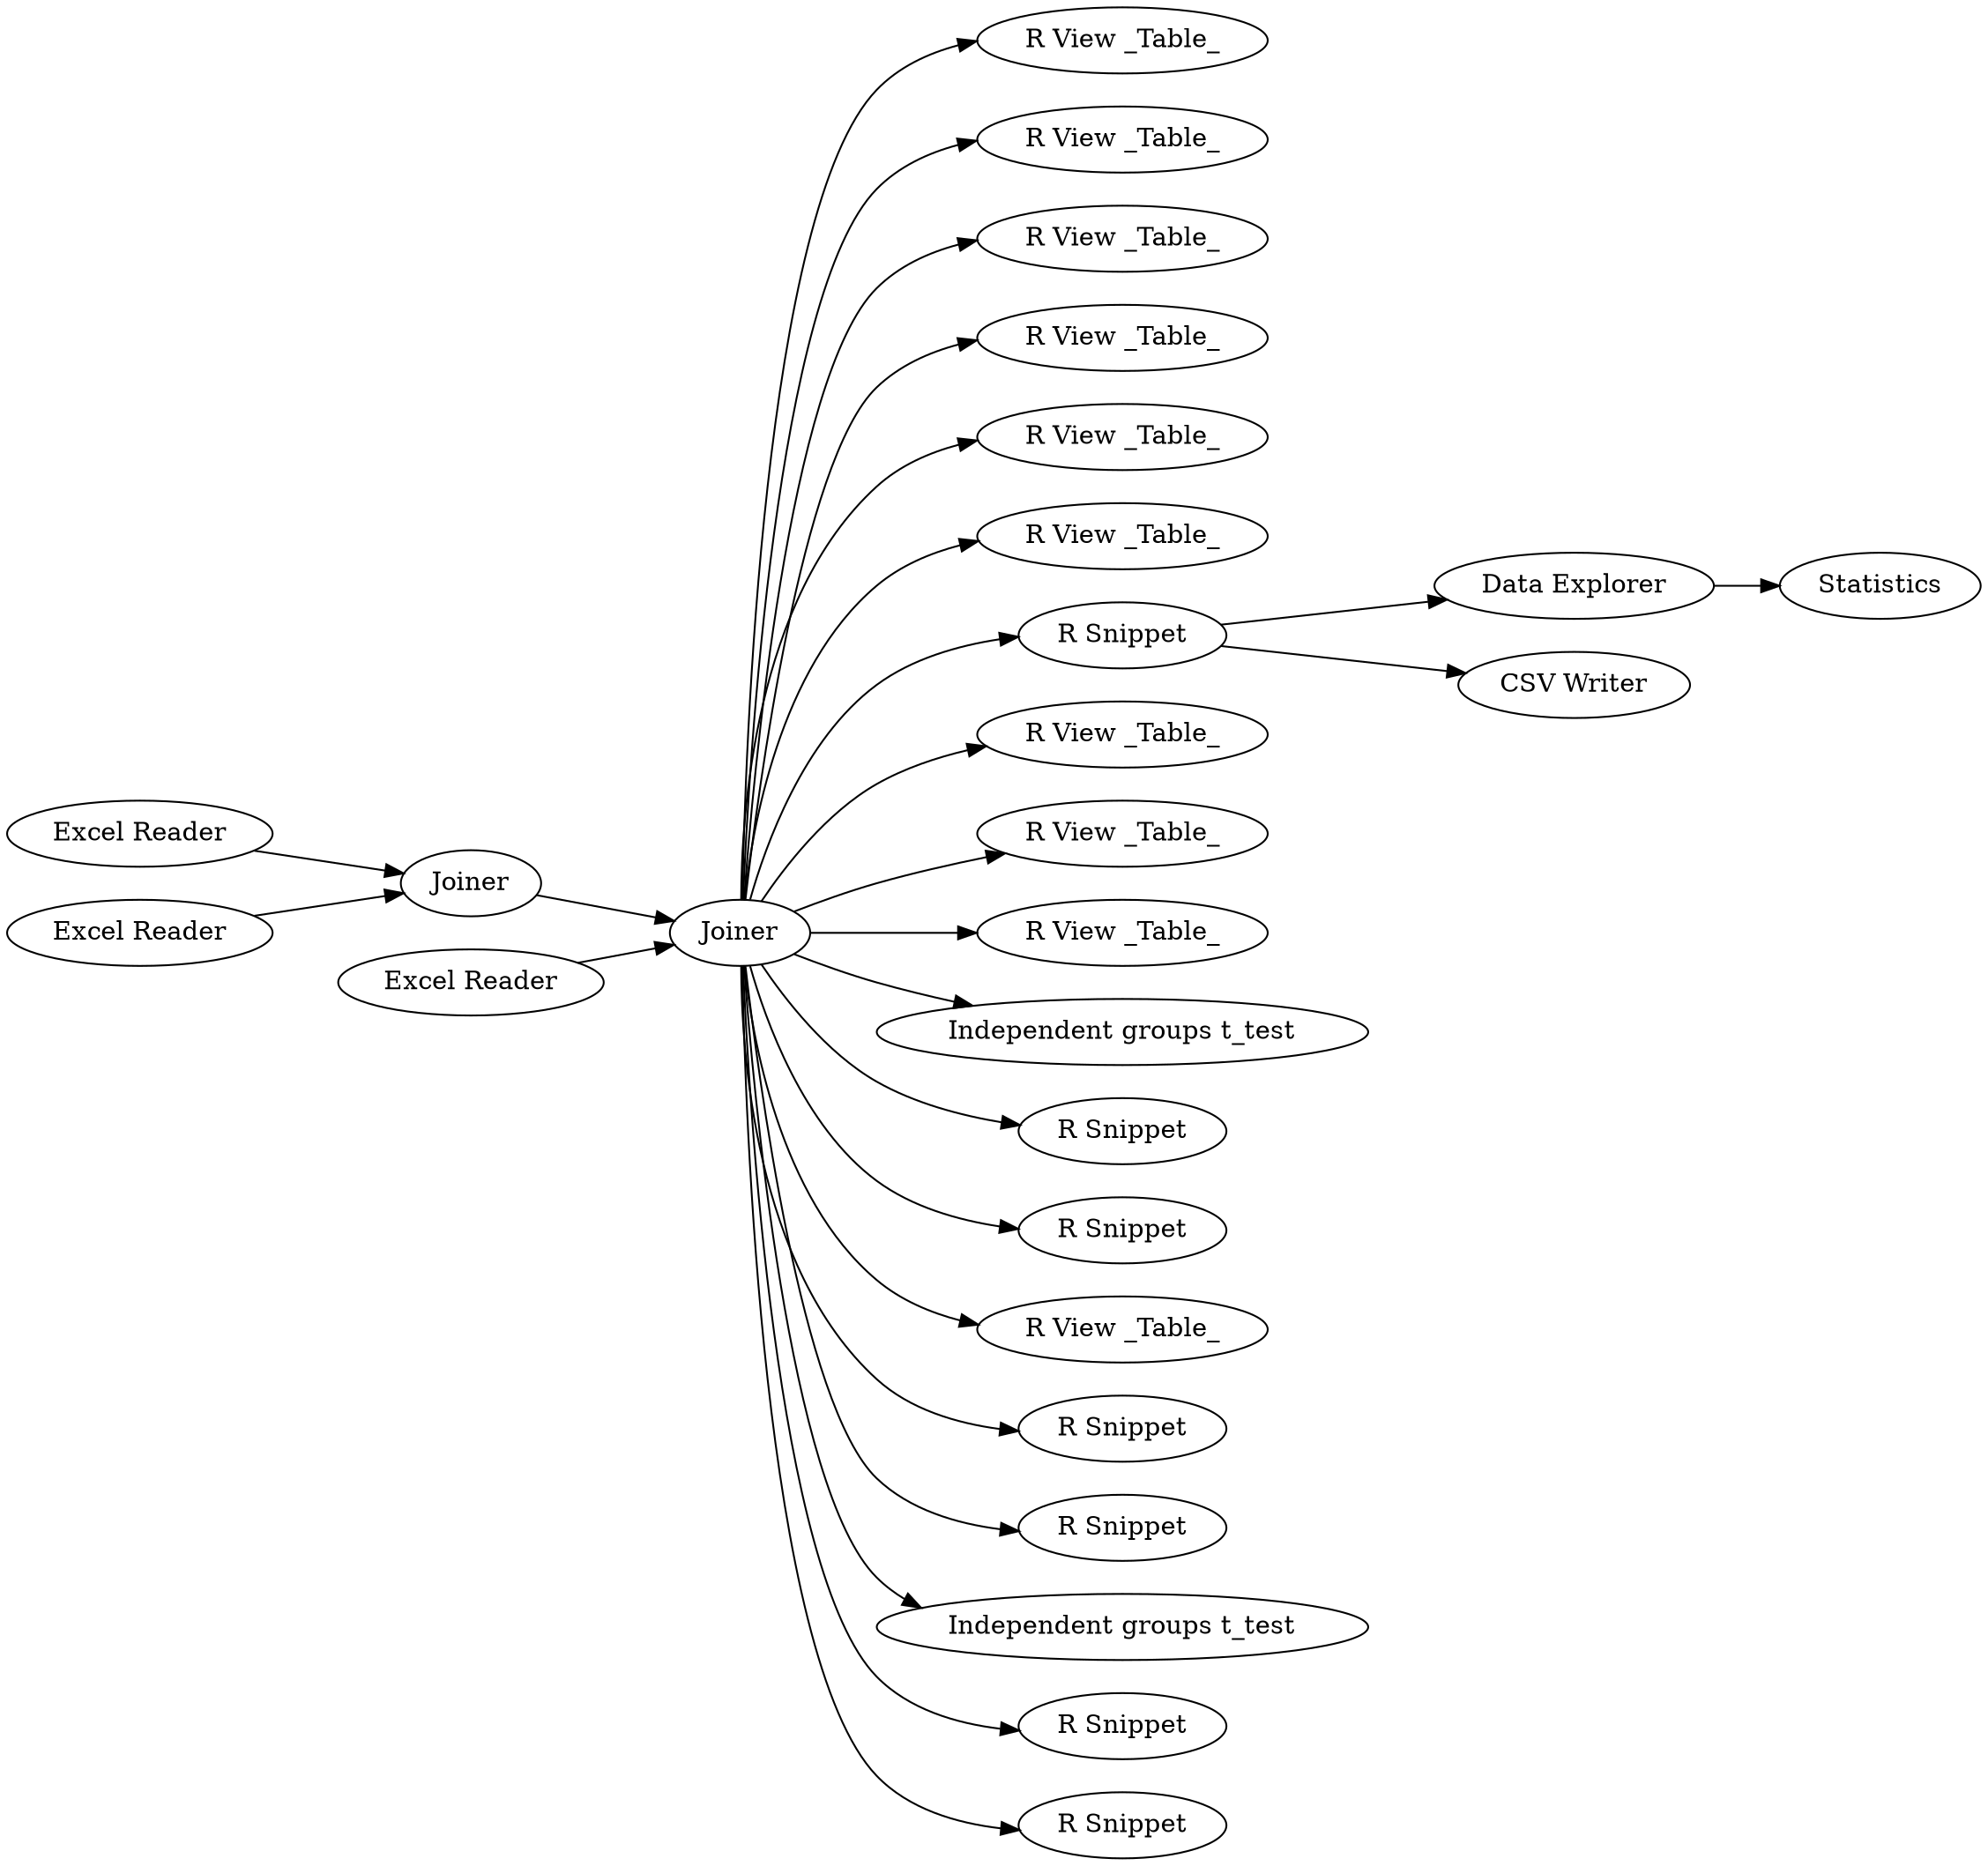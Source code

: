 digraph {
	1 [label="Excel Reader"]
	2 [label="Excel Reader"]
	3 [label="Excel Reader"]
	4 [label=Joiner]
	5 [label=Joiner]
	6 [label="Data Explorer"]
	14 [label="R View _Table_"]
	15 [label="R View _Table_"]
	16 [label="R View _Table_"]
	17 [label="R View _Table_"]
	18 [label="R View _Table_"]
	19 [label="R View _Table_"]
	20 [label=Statistics]
	21 [label="R Snippet"]
	22 [label="R View _Table_"]
	23 [label="R View _Table_"]
	24 [label="R View _Table_"]
	25 [label="Independent groups t_test"]
	26 [label="R Snippet"]
	27 [label="R Snippet"]
	28 [label="R View _Table_"]
	29 [label="R Snippet"]
	31 [label="R Snippet"]
	32 [label="Independent groups t_test"]
	33 [label="CSV Writer"]
	34 [label="R Snippet"]
	35 [label="R Snippet"]
	1 -> 4
	2 -> 4
	3 -> 5
	4 -> 5
	5 -> 15
	5 -> 14
	5 -> 21
	5 -> 23
	5 -> 22
	5 -> 17
	5 -> 16
	5 -> 19
	5 -> 18
	5 -> 29
	5 -> 28
	5 -> 31
	5 -> 25
	5 -> 24
	5 -> 27
	5 -> 26
	5 -> 32
	5 -> 34
	5 -> 35
	6 -> 20
	21 -> 6
	21 -> 33
	rankdir=LR
}
